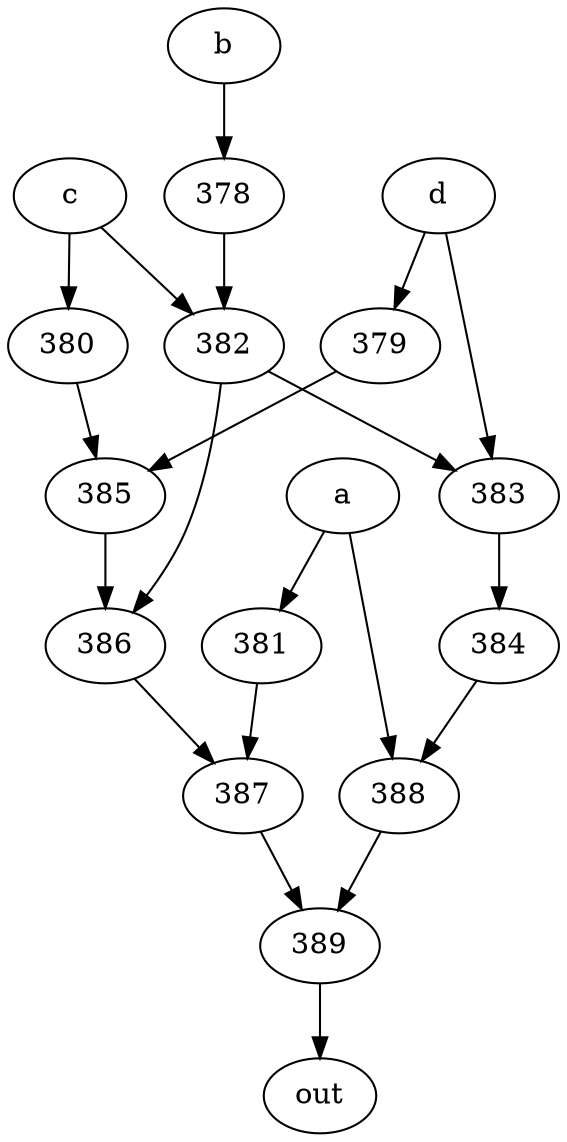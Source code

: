 strict digraph "" {
	389 -> out;
	a -> 381;
	a -> 388;
	381 -> 387;
	388 -> 389;
	387 -> 389;
	b -> 378;
	378 -> 382;
	382 -> 383;
	382 -> 386;
	c -> 382;
	c -> 380;
	380 -> 385;
	385 -> 386;
	383 -> 384;
	386 -> 387;
	d -> 383;
	d -> 379;
	379 -> 385;
	384 -> 388;
}

